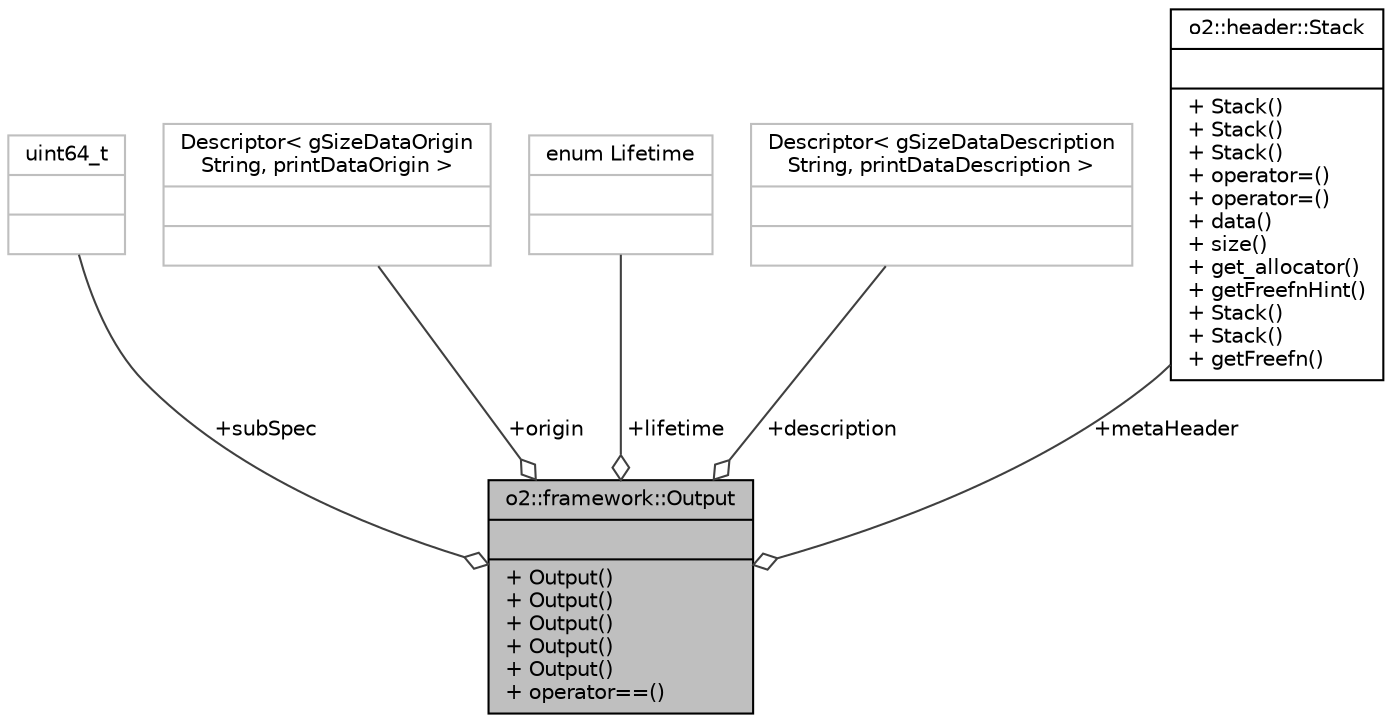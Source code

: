 digraph "o2::framework::Output"
{
 // INTERACTIVE_SVG=YES
  bgcolor="transparent";
  edge [fontname="Helvetica",fontsize="10",labelfontname="Helvetica",labelfontsize="10"];
  node [fontname="Helvetica",fontsize="10",shape=record];
  Node1 [label="{o2::framework::Output\n||+ Output()\l+ Output()\l+ Output()\l+ Output()\l+ Output()\l+ operator==()\l}",height=0.2,width=0.4,color="black", fillcolor="grey75", style="filled" fontcolor="black"];
  Node2 -> Node1 [color="grey25",fontsize="10",style="solid",label=" +subSpec" ,arrowhead="odiamond",fontname="Helvetica"];
  Node2 [label="{uint64_t\n||}",height=0.2,width=0.4,color="grey75"];
  Node3 -> Node1 [color="grey25",fontsize="10",style="solid",label=" +origin" ,arrowhead="odiamond",fontname="Helvetica"];
  Node3 [label="{Descriptor\< gSizeDataOrigin\lString, printDataOrigin \>\n||}",height=0.2,width=0.4,color="grey75"];
  Node4 -> Node1 [color="grey25",fontsize="10",style="solid",label=" +lifetime" ,arrowhead="odiamond",fontname="Helvetica"];
  Node4 [label="{enum Lifetime\n||}",height=0.2,width=0.4,color="grey75"];
  Node5 -> Node1 [color="grey25",fontsize="10",style="solid",label=" +description" ,arrowhead="odiamond",fontname="Helvetica"];
  Node5 [label="{Descriptor\< gSizeDataDescription\lString, printDataDescription \>\n||}",height=0.2,width=0.4,color="grey75"];
  Node6 -> Node1 [color="grey25",fontsize="10",style="solid",label=" +metaHeader" ,arrowhead="odiamond",fontname="Helvetica"];
  Node6 [label="{o2::header::Stack\n||+ Stack()\l+ Stack()\l+ Stack()\l+ operator=()\l+ operator=()\l+ data()\l+ size()\l+ get_allocator()\l+ getFreefnHint()\l+ Stack()\l+ Stack()\l+ getFreefn()\l}",height=0.2,width=0.4,color="black",URL="$d0/d66/structo2_1_1header_1_1Stack.html",tooltip="a move-only header stack with serialized headers This is the flat buffer where all the headers in a m..."];
}
